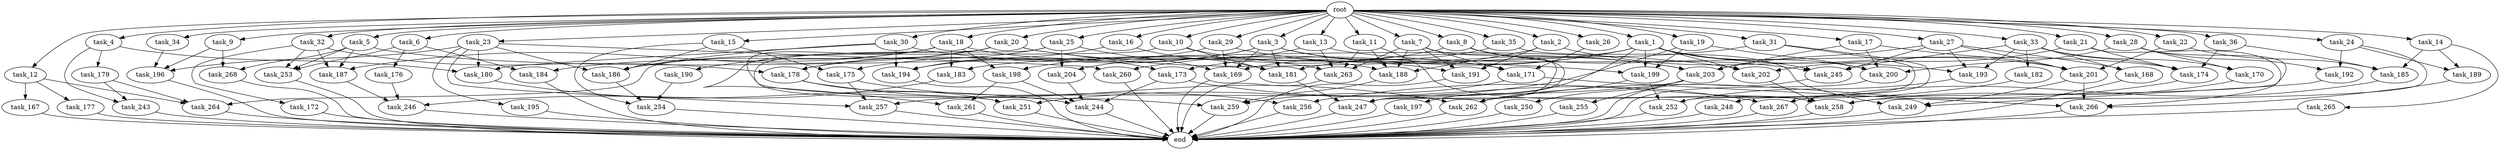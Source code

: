 digraph G {
  root [size="0.000000"];
  task_1 [size="1.024000"];
  task_2 [size="1.024000"];
  task_3 [size="1.024000"];
  task_4 [size="1.024000"];
  task_5 [size="1.024000"];
  task_6 [size="1.024000"];
  task_7 [size="1.024000"];
  task_8 [size="1.024000"];
  task_9 [size="1.024000"];
  task_10 [size="1.024000"];
  task_11 [size="1.024000"];
  task_12 [size="1.024000"];
  task_13 [size="1.024000"];
  task_14 [size="1.024000"];
  task_15 [size="1.024000"];
  task_16 [size="1.024000"];
  task_17 [size="1.024000"];
  task_18 [size="1.024000"];
  task_19 [size="1.024000"];
  task_20 [size="1.024000"];
  task_21 [size="1.024000"];
  task_22 [size="1.024000"];
  task_23 [size="1.024000"];
  task_24 [size="1.024000"];
  task_25 [size="1.024000"];
  task_26 [size="1.024000"];
  task_27 [size="1.024000"];
  task_28 [size="1.024000"];
  task_29 [size="1.024000"];
  task_30 [size="1.024000"];
  task_31 [size="1.024000"];
  task_32 [size="1.024000"];
  task_33 [size="1.024000"];
  task_34 [size="1.024000"];
  task_35 [size="1.024000"];
  task_36 [size="1.024000"];
  task_167 [size="137438953.472000"];
  task_168 [size="1717986918.400000"];
  task_169 [size="1365799600.128000"];
  task_170 [size="1168231104.512000"];
  task_171 [size="1468878815.232000"];
  task_172 [size="695784701.952000"];
  task_173 [size="773094113.280000"];
  task_174 [size="1855425871.872000"];
  task_175 [size="910533066.752000"];
  task_176 [size="77309411.328000"];
  task_177 [size="137438953.472000"];
  task_178 [size="1331439861.760000"];
  task_179 [size="858993459.200000"];
  task_180 [size="1795296329.728000"];
  task_181 [size="1348619730.944000"];
  task_182 [size="858993459.200000"];
  task_183 [size="773094113.280000"];
  task_184 [size="773094113.280000"];
  task_185 [size="1314259992.576000"];
  task_186 [size="1846835937.280000"];
  task_187 [size="1254130450.432000"];
  task_188 [size="1185410973.696000"];
  task_189 [size="858993459.200000"];
  task_190 [size="420906795.008000"];
  task_191 [size="1039382085.632000"];
  task_192 [size="858993459.200000"];
  task_193 [size="1752346656.768000"];
  task_194 [size="1082331758.592000"];
  task_195 [size="858993459.200000"];
  task_196 [size="1932735283.200000"];
  task_197 [size="77309411.328000"];
  task_198 [size="1116691496.960000"];
  task_199 [size="919123001.344000"];
  task_200 [size="1228360646.656000"];
  task_201 [size="2052994367.488000"];
  task_202 [size="764504178.688000"];
  task_203 [size="2190433320.960000"];
  task_204 [size="558345748.480000"];
  task_243 [size="1168231104.512000"];
  task_244 [size="2121713844.224000"];
  task_245 [size="2216203124.736000"];
  task_246 [size="1108101562.368000"];
  task_247 [size="1640677507.072000"];
  task_248 [size="34359738.368000"];
  task_249 [size="1108101562.368000"];
  task_250 [size="309237645.312000"];
  task_251 [size="979252543.488000"];
  task_252 [size="489626271.744000"];
  task_253 [size="910533066.752000"];
  task_254 [size="1460288880.640000"];
  task_255 [size="309237645.312000"];
  task_256 [size="1554778161.152000"];
  task_257 [size="1864015806.464000"];
  task_258 [size="1520418422.784000"];
  task_259 [size="1151051235.328000"];
  task_260 [size="936302870.528000"];
  task_261 [size="841813590.016000"];
  task_262 [size="867583393.792000"];
  task_263 [size="944892805.120000"];
  task_264 [size="755914244.096000"];
  task_265 [size="309237645.312000"];
  task_266 [size="2044404432.896000"];
  task_267 [size="970662608.896000"];
  task_268 [size="352187318.272000"];
  end [size="0.000000"];

  root -> task_1 [size="1.000000"];
  root -> task_2 [size="1.000000"];
  root -> task_3 [size="1.000000"];
  root -> task_4 [size="1.000000"];
  root -> task_5 [size="1.000000"];
  root -> task_6 [size="1.000000"];
  root -> task_7 [size="1.000000"];
  root -> task_8 [size="1.000000"];
  root -> task_9 [size="1.000000"];
  root -> task_10 [size="1.000000"];
  root -> task_11 [size="1.000000"];
  root -> task_12 [size="1.000000"];
  root -> task_13 [size="1.000000"];
  root -> task_14 [size="1.000000"];
  root -> task_15 [size="1.000000"];
  root -> task_16 [size="1.000000"];
  root -> task_17 [size="1.000000"];
  root -> task_18 [size="1.000000"];
  root -> task_19 [size="1.000000"];
  root -> task_20 [size="1.000000"];
  root -> task_21 [size="1.000000"];
  root -> task_22 [size="1.000000"];
  root -> task_23 [size="1.000000"];
  root -> task_24 [size="1.000000"];
  root -> task_25 [size="1.000000"];
  root -> task_26 [size="1.000000"];
  root -> task_27 [size="1.000000"];
  root -> task_28 [size="1.000000"];
  root -> task_29 [size="1.000000"];
  root -> task_30 [size="1.000000"];
  root -> task_31 [size="1.000000"];
  root -> task_32 [size="1.000000"];
  root -> task_33 [size="1.000000"];
  root -> task_34 [size="1.000000"];
  root -> task_35 [size="1.000000"];
  root -> task_36 [size="1.000000"];
  task_1 -> task_173 [size="75497472.000000"];
  task_1 -> task_183 [size="75497472.000000"];
  task_1 -> task_197 [size="75497472.000000"];
  task_1 -> task_199 [size="75497472.000000"];
  task_1 -> task_200 [size="75497472.000000"];
  task_1 -> task_201 [size="75497472.000000"];
  task_1 -> task_202 [size="75497472.000000"];
  task_1 -> task_245 [size="75497472.000000"];
  task_1 -> task_260 [size="75497472.000000"];
  task_2 -> task_188 [size="33554432.000000"];
  task_2 -> task_191 [size="33554432.000000"];
  task_2 -> task_193 [size="33554432.000000"];
  task_3 -> task_169 [size="679477248.000000"];
  task_3 -> task_171 [size="679477248.000000"];
  task_3 -> task_175 [size="679477248.000000"];
  task_3 -> task_181 [size="679477248.000000"];
  task_3 -> task_194 [size="679477248.000000"];
  task_3 -> task_203 [size="679477248.000000"];
  task_4 -> task_179 [size="838860800.000000"];
  task_4 -> task_180 [size="838860800.000000"];
  task_4 -> task_243 [size="838860800.000000"];
  task_5 -> task_187 [size="134217728.000000"];
  task_5 -> task_202 [size="134217728.000000"];
  task_5 -> task_253 [size="134217728.000000"];
  task_5 -> task_268 [size="134217728.000000"];
  task_6 -> task_176 [size="75497472.000000"];
  task_6 -> task_184 [size="75497472.000000"];
  task_6 -> task_253 [size="75497472.000000"];
  task_7 -> task_171 [size="679477248.000000"];
  task_7 -> task_188 [size="679477248.000000"];
  task_7 -> task_191 [size="679477248.000000"];
  task_7 -> task_247 [size="679477248.000000"];
  task_7 -> task_263 [size="679477248.000000"];
  task_8 -> task_198 [size="411041792.000000"];
  task_8 -> task_245 [size="411041792.000000"];
  task_8 -> task_247 [size="411041792.000000"];
  task_9 -> task_196 [size="209715200.000000"];
  task_9 -> task_268 [size="209715200.000000"];
  task_10 -> task_181 [size="301989888.000000"];
  task_10 -> task_191 [size="301989888.000000"];
  task_10 -> task_264 [size="301989888.000000"];
  task_11 -> task_188 [size="33554432.000000"];
  task_11 -> task_258 [size="33554432.000000"];
  task_11 -> task_263 [size="33554432.000000"];
  task_12 -> task_167 [size="134217728.000000"];
  task_12 -> task_177 [size="134217728.000000"];
  task_12 -> task_264 [size="134217728.000000"];
  task_13 -> task_174 [size="134217728.000000"];
  task_13 -> task_204 [size="134217728.000000"];
  task_13 -> task_263 [size="134217728.000000"];
  task_14 -> task_185 [size="301989888.000000"];
  task_14 -> task_189 [size="301989888.000000"];
  task_14 -> task_265 [size="301989888.000000"];
  task_15 -> task_175 [size="209715200.000000"];
  task_15 -> task_186 [size="209715200.000000"];
  task_15 -> task_254 [size="209715200.000000"];
  task_16 -> task_181 [size="301989888.000000"];
  task_16 -> task_194 [size="301989888.000000"];
  task_17 -> task_200 [size="411041792.000000"];
  task_17 -> task_201 [size="411041792.000000"];
  task_17 -> task_203 [size="411041792.000000"];
  task_18 -> task_173 [size="679477248.000000"];
  task_18 -> task_183 [size="679477248.000000"];
  task_18 -> task_184 [size="679477248.000000"];
  task_18 -> task_186 [size="679477248.000000"];
  task_18 -> task_198 [size="679477248.000000"];
  task_18 -> task_259 [size="679477248.000000"];
  task_19 -> task_199 [size="411041792.000000"];
  task_19 -> task_200 [size="411041792.000000"];
  task_19 -> task_251 [size="411041792.000000"];
  task_20 -> task_187 [size="411041792.000000"];
  task_20 -> task_188 [size="411041792.000000"];
  task_20 -> task_190 [size="411041792.000000"];
  task_20 -> task_199 [size="411041792.000000"];
  task_20 -> task_261 [size="411041792.000000"];
  task_21 -> task_174 [size="536870912.000000"];
  task_21 -> task_202 [size="536870912.000000"];
  task_21 -> task_266 [size="536870912.000000"];
  task_22 -> task_185 [size="679477248.000000"];
  task_22 -> task_201 [size="679477248.000000"];
  task_23 -> task_180 [size="838860800.000000"];
  task_23 -> task_186 [size="838860800.000000"];
  task_23 -> task_195 [size="838860800.000000"];
  task_23 -> task_196 [size="838860800.000000"];
  task_23 -> task_257 [size="838860800.000000"];
  task_23 -> task_260 [size="838860800.000000"];
  task_24 -> task_189 [size="536870912.000000"];
  task_24 -> task_192 [size="536870912.000000"];
  task_24 -> task_258 [size="536870912.000000"];
  task_25 -> task_169 [size="411041792.000000"];
  task_25 -> task_178 [size="411041792.000000"];
  task_25 -> task_204 [size="411041792.000000"];
  task_25 -> task_251 [size="411041792.000000"];
  task_26 -> task_171 [size="75497472.000000"];
  task_27 -> task_168 [size="838860800.000000"];
  task_27 -> task_193 [size="838860800.000000"];
  task_27 -> task_201 [size="838860800.000000"];
  task_27 -> task_203 [size="838860800.000000"];
  task_27 -> task_245 [size="838860800.000000"];
  task_28 -> task_170 [size="301989888.000000"];
  task_28 -> task_192 [size="301989888.000000"];
  task_28 -> task_200 [size="301989888.000000"];
  task_28 -> task_247 [size="301989888.000000"];
  task_29 -> task_169 [size="209715200.000000"];
  task_29 -> task_178 [size="209715200.000000"];
  task_29 -> task_203 [size="209715200.000000"];
  task_30 -> task_180 [size="75497472.000000"];
  task_30 -> task_186 [size="75497472.000000"];
  task_30 -> task_194 [size="75497472.000000"];
  task_30 -> task_263 [size="75497472.000000"];
  task_31 -> task_181 [size="33554432.000000"];
  task_31 -> task_248 [size="33554432.000000"];
  task_31 -> task_252 [size="33554432.000000"];
  task_32 -> task_172 [size="679477248.000000"];
  task_32 -> task_178 [size="679477248.000000"];
  task_32 -> task_187 [size="679477248.000000"];
  task_32 -> task_253 [size="679477248.000000"];
  task_33 -> task_168 [size="838860800.000000"];
  task_33 -> task_170 [size="838860800.000000"];
  task_33 -> task_174 [size="838860800.000000"];
  task_33 -> task_182 [size="838860800.000000"];
  task_33 -> task_193 [size="838860800.000000"];
  task_33 -> task_245 [size="838860800.000000"];
  task_34 -> task_196 [size="838860800.000000"];
  task_35 -> task_169 [size="33554432.000000"];
  task_35 -> task_249 [size="33554432.000000"];
  task_36 -> task_174 [size="301989888.000000"];
  task_36 -> task_185 [size="301989888.000000"];
  task_167 -> end [size="1.000000"];
  task_168 -> end [size="1.000000"];
  task_169 -> end [size="1.000000"];
  task_170 -> task_258 [size="75497472.000000"];
  task_171 -> task_259 [size="411041792.000000"];
  task_171 -> task_266 [size="411041792.000000"];
  task_172 -> end [size="1.000000"];
  task_173 -> task_244 [size="411041792.000000"];
  task_173 -> task_267 [size="411041792.000000"];
  task_174 -> task_262 [size="301989888.000000"];
  task_175 -> task_256 [size="679477248.000000"];
  task_175 -> task_257 [size="679477248.000000"];
  task_176 -> task_246 [size="134217728.000000"];
  task_177 -> end [size="1.000000"];
  task_178 -> task_251 [size="134217728.000000"];
  task_178 -> task_262 [size="134217728.000000"];
  task_179 -> task_243 [size="301989888.000000"];
  task_179 -> task_264 [size="301989888.000000"];
  task_180 -> task_244 [size="411041792.000000"];
  task_181 -> task_247 [size="209715200.000000"];
  task_182 -> task_256 [size="838860800.000000"];
  task_183 -> task_246 [size="536870912.000000"];
  task_184 -> end [size="1.000000"];
  task_185 -> task_267 [size="536870912.000000"];
  task_186 -> task_254 [size="679477248.000000"];
  task_187 -> task_246 [size="411041792.000000"];
  task_188 -> task_259 [size="33554432.000000"];
  task_189 -> task_266 [size="209715200.000000"];
  task_190 -> task_254 [size="536870912.000000"];
  task_191 -> end [size="1.000000"];
  task_192 -> task_249 [size="209715200.000000"];
  task_193 -> task_252 [size="33554432.000000"];
  task_194 -> end [size="1.000000"];
  task_195 -> end [size="1.000000"];
  task_196 -> end [size="1.000000"];
  task_197 -> end [size="1.000000"];
  task_198 -> task_244 [size="411041792.000000"];
  task_198 -> task_261 [size="411041792.000000"];
  task_199 -> task_252 [size="411041792.000000"];
  task_199 -> task_262 [size="411041792.000000"];
  task_200 -> end [size="1.000000"];
  task_201 -> task_249 [size="838860800.000000"];
  task_201 -> task_266 [size="838860800.000000"];
  task_202 -> task_258 [size="838860800.000000"];
  task_203 -> task_250 [size="301989888.000000"];
  task_203 -> task_255 [size="301989888.000000"];
  task_203 -> task_257 [size="301989888.000000"];
  task_204 -> task_244 [size="838860800.000000"];
  task_243 -> end [size="1.000000"];
  task_244 -> end [size="1.000000"];
  task_245 -> end [size="1.000000"];
  task_246 -> end [size="1.000000"];
  task_247 -> end [size="1.000000"];
  task_248 -> end [size="1.000000"];
  task_249 -> end [size="1.000000"];
  task_250 -> end [size="1.000000"];
  task_251 -> end [size="1.000000"];
  task_252 -> end [size="1.000000"];
  task_253 -> end [size="1.000000"];
  task_254 -> end [size="1.000000"];
  task_255 -> end [size="1.000000"];
  task_256 -> end [size="1.000000"];
  task_257 -> end [size="1.000000"];
  task_258 -> end [size="1.000000"];
  task_259 -> end [size="1.000000"];
  task_260 -> end [size="1.000000"];
  task_261 -> end [size="1.000000"];
  task_262 -> end [size="1.000000"];
  task_263 -> end [size="1.000000"];
  task_264 -> end [size="1.000000"];
  task_265 -> end [size="1.000000"];
  task_266 -> end [size="1.000000"];
  task_267 -> end [size="1.000000"];
  task_268 -> end [size="1.000000"];
}
